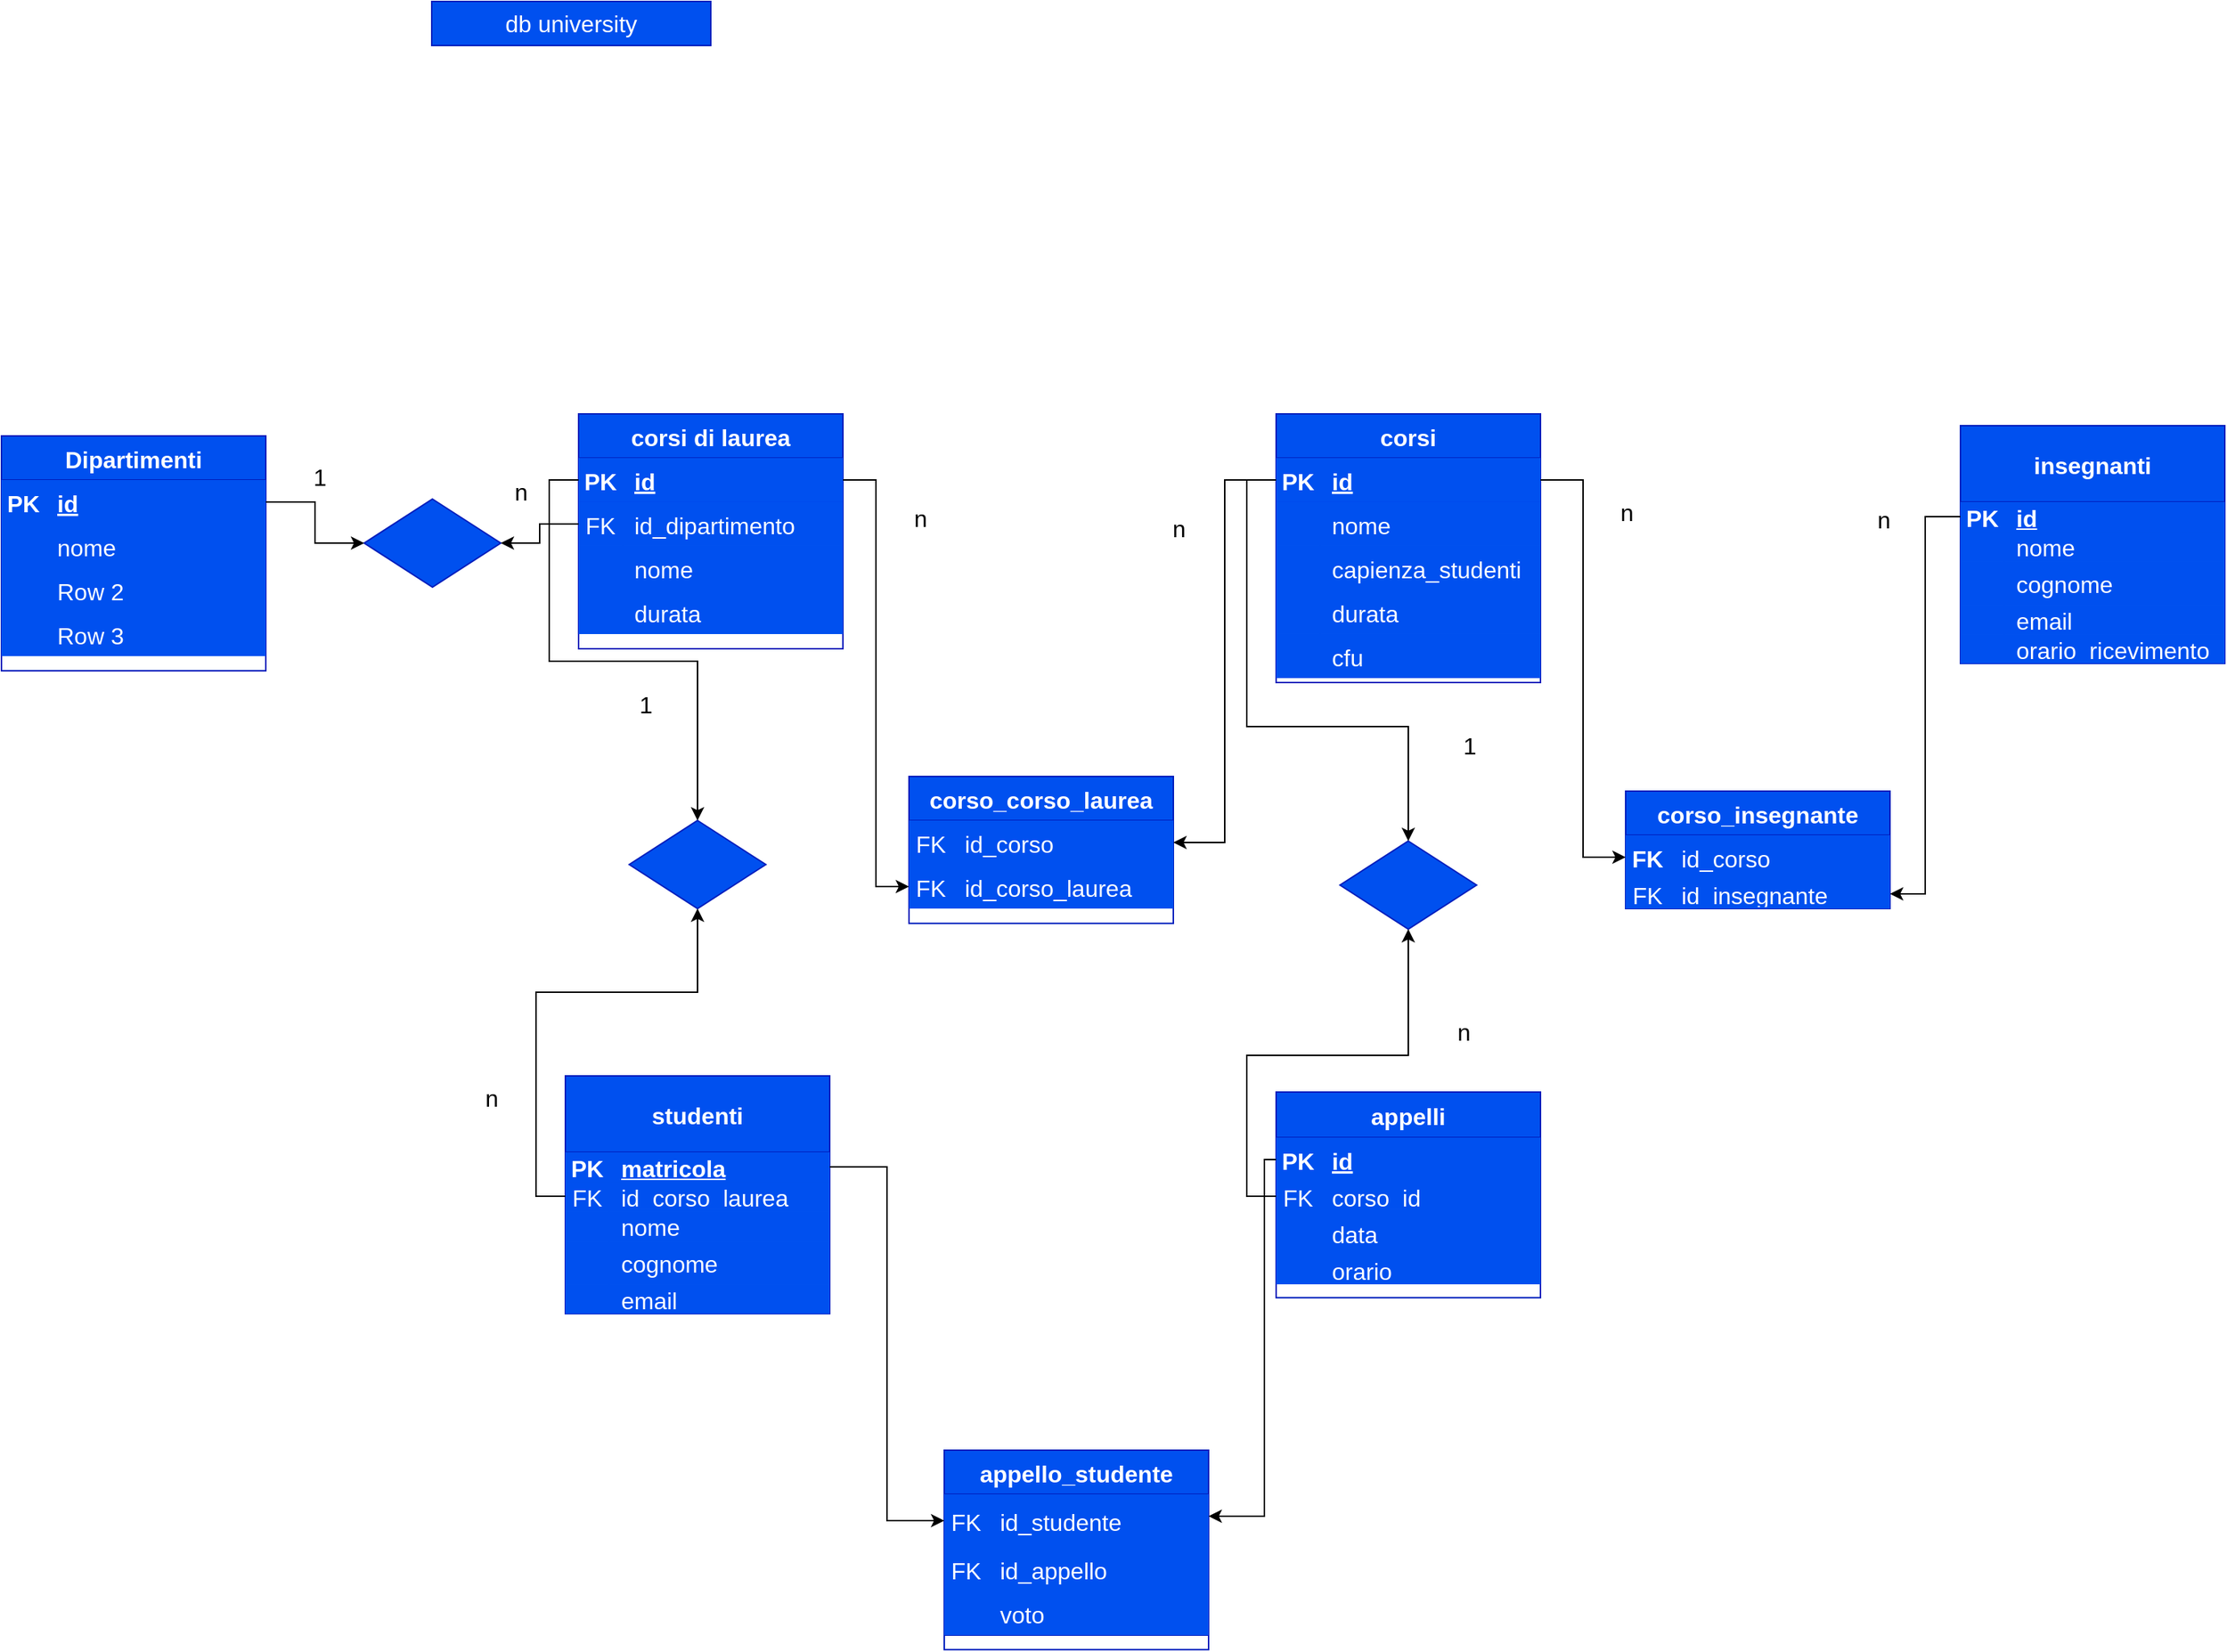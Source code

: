 <mxfile version="20.3.0" type="device"><diagram id="f5cRtmEBNnoNrUC1sE7R" name="Pagina-1"><mxGraphModel dx="2068" dy="2524" grid="0" gridSize="10" guides="1" tooltips="1" connect="1" arrows="1" fold="1" page="0" pageScale="1" pageWidth="827" pageHeight="1169" math="0" shadow="0"><root><mxCell id="0"/><mxCell id="1" parent="0"/><mxCell id="T3vifTstse3rutqIB1nv-1" value="Dipartimenti" style="shape=table;startSize=30;container=1;collapsible=1;childLayout=tableLayout;fixedRows=1;rowLines=0;fontStyle=1;align=center;resizeLast=1;fontSize=16;fillColor=#0050ef;fontColor=#ffffff;strokeColor=#001DBC;" vertex="1" parent="1"><mxGeometry x="130" y="194" width="180" height="160" as="geometry"/></mxCell><mxCell id="T3vifTstse3rutqIB1nv-2" value="" style="shape=tableRow;horizontal=0;startSize=0;swimlaneHead=0;swimlaneBody=0;collapsible=0;dropTarget=0;points=[[0,0.5],[1,0.5]];portConstraint=eastwest;top=0;left=0;right=0;bottom=1;fontSize=16;fillColor=#0050ef;fontColor=#ffffff;strokeColor=#001DBC;" vertex="1" parent="T3vifTstse3rutqIB1nv-1"><mxGeometry y="30" width="180" height="30" as="geometry"/></mxCell><mxCell id="T3vifTstse3rutqIB1nv-3" value="PK" style="shape=partialRectangle;connectable=0;top=0;left=0;bottom=0;right=0;fontStyle=1;overflow=hidden;fontSize=16;fillColor=#0050ef;fontColor=#ffffff;strokeColor=#001DBC;" vertex="1" parent="T3vifTstse3rutqIB1nv-2"><mxGeometry width="30" height="30" as="geometry"><mxRectangle width="30" height="30" as="alternateBounds"/></mxGeometry></mxCell><mxCell id="T3vifTstse3rutqIB1nv-4" value="id" style="shape=partialRectangle;connectable=0;top=0;left=0;bottom=0;right=0;align=left;spacingLeft=6;fontStyle=5;overflow=hidden;fontSize=16;fillColor=#0050ef;fontColor=#ffffff;strokeColor=#001DBC;" vertex="1" parent="T3vifTstse3rutqIB1nv-2"><mxGeometry x="30" width="150" height="30" as="geometry"><mxRectangle width="150" height="30" as="alternateBounds"/></mxGeometry></mxCell><mxCell id="T3vifTstse3rutqIB1nv-5" value="" style="shape=tableRow;horizontal=0;startSize=0;swimlaneHead=0;swimlaneBody=0;collapsible=0;dropTarget=0;points=[[0,0.5],[1,0.5]];portConstraint=eastwest;top=0;left=0;right=0;bottom=0;fontSize=16;fillColor=#0050ef;fontColor=#ffffff;strokeColor=#001DBC;" vertex="1" parent="T3vifTstse3rutqIB1nv-1"><mxGeometry y="60" width="180" height="30" as="geometry"/></mxCell><mxCell id="T3vifTstse3rutqIB1nv-6" value="" style="shape=partialRectangle;connectable=0;top=0;left=0;bottom=0;right=0;editable=1;overflow=hidden;fontSize=16;fillColor=#0050ef;fontColor=#ffffff;strokeColor=#001DBC;" vertex="1" parent="T3vifTstse3rutqIB1nv-5"><mxGeometry width="30" height="30" as="geometry"><mxRectangle width="30" height="30" as="alternateBounds"/></mxGeometry></mxCell><mxCell id="T3vifTstse3rutqIB1nv-7" value="nome" style="shape=partialRectangle;connectable=0;top=0;left=0;bottom=0;right=0;align=left;spacingLeft=6;overflow=hidden;fontSize=16;fillColor=#0050ef;fontColor=#ffffff;strokeColor=#001DBC;" vertex="1" parent="T3vifTstse3rutqIB1nv-5"><mxGeometry x="30" width="150" height="30" as="geometry"><mxRectangle width="150" height="30" as="alternateBounds"/></mxGeometry></mxCell><mxCell id="T3vifTstse3rutqIB1nv-8" value="" style="shape=tableRow;horizontal=0;startSize=0;swimlaneHead=0;swimlaneBody=0;collapsible=0;dropTarget=0;points=[[0,0.5],[1,0.5]];portConstraint=eastwest;top=0;left=0;right=0;bottom=0;fontSize=16;fillColor=#0050ef;fontColor=#ffffff;strokeColor=#001DBC;" vertex="1" parent="T3vifTstse3rutqIB1nv-1"><mxGeometry y="90" width="180" height="30" as="geometry"/></mxCell><mxCell id="T3vifTstse3rutqIB1nv-9" value="" style="shape=partialRectangle;connectable=0;top=0;left=0;bottom=0;right=0;editable=1;overflow=hidden;fontSize=16;fillColor=#0050ef;fontColor=#ffffff;strokeColor=#001DBC;" vertex="1" parent="T3vifTstse3rutqIB1nv-8"><mxGeometry width="30" height="30" as="geometry"><mxRectangle width="30" height="30" as="alternateBounds"/></mxGeometry></mxCell><mxCell id="T3vifTstse3rutqIB1nv-10" value="Row 2" style="shape=partialRectangle;connectable=0;top=0;left=0;bottom=0;right=0;align=left;spacingLeft=6;overflow=hidden;fontSize=16;fillColor=#0050ef;fontColor=#ffffff;strokeColor=#001DBC;" vertex="1" parent="T3vifTstse3rutqIB1nv-8"><mxGeometry x="30" width="150" height="30" as="geometry"><mxRectangle width="150" height="30" as="alternateBounds"/></mxGeometry></mxCell><mxCell id="T3vifTstse3rutqIB1nv-11" value="" style="shape=tableRow;horizontal=0;startSize=0;swimlaneHead=0;swimlaneBody=0;collapsible=0;dropTarget=0;points=[[0,0.5],[1,0.5]];portConstraint=eastwest;top=0;left=0;right=0;bottom=0;fontSize=16;fillColor=#0050ef;fontColor=#ffffff;strokeColor=#001DBC;" vertex="1" parent="T3vifTstse3rutqIB1nv-1"><mxGeometry y="120" width="180" height="30" as="geometry"/></mxCell><mxCell id="T3vifTstse3rutqIB1nv-12" value="" style="shape=partialRectangle;connectable=0;top=0;left=0;bottom=0;right=0;editable=1;overflow=hidden;fontSize=16;fillColor=#0050ef;fontColor=#ffffff;strokeColor=#001DBC;" vertex="1" parent="T3vifTstse3rutqIB1nv-11"><mxGeometry width="30" height="30" as="geometry"><mxRectangle width="30" height="30" as="alternateBounds"/></mxGeometry></mxCell><mxCell id="T3vifTstse3rutqIB1nv-13" value="Row 3" style="shape=partialRectangle;connectable=0;top=0;left=0;bottom=0;right=0;align=left;spacingLeft=6;overflow=hidden;fontSize=16;fillColor=#0050ef;fontColor=#ffffff;strokeColor=#001DBC;" vertex="1" parent="T3vifTstse3rutqIB1nv-11"><mxGeometry x="30" width="150" height="30" as="geometry"><mxRectangle width="150" height="30" as="alternateBounds"/></mxGeometry></mxCell><mxCell id="T3vifTstse3rutqIB1nv-14" value="" style="shape=rhombus;perimeter=rhombusPerimeter;whiteSpace=wrap;html=1;align=center;fillColor=#0050ef;fontColor=#ffffff;strokeColor=#001DBC;fontSize=16;" vertex="1" parent="1"><mxGeometry x="377" y="237" width="93" height="60" as="geometry"/></mxCell><mxCell id="T3vifTstse3rutqIB1nv-15" value="db university" style="text;html=1;strokeColor=#001DBC;fillColor=#0050ef;align=center;verticalAlign=middle;whiteSpace=wrap;rounded=0;fontColor=#ffffff;fontSize=16;" vertex="1" parent="1"><mxGeometry x="423" y="-102" width="190" height="30" as="geometry"/></mxCell><mxCell id="T3vifTstse3rutqIB1nv-17" value="corsi di laurea" style="shape=table;startSize=30;container=1;collapsible=1;childLayout=tableLayout;fixedRows=1;rowLines=0;fontStyle=1;align=center;resizeLast=1;fontSize=16;swimlaneFillColor=default;fillColor=#0050ef;fontColor=#ffffff;strokeColor=#001DBC;" vertex="1" parent="1"><mxGeometry x="523" y="178.96" width="180" height="160.083" as="geometry"/></mxCell><mxCell id="T3vifTstse3rutqIB1nv-18" value="" style="shape=tableRow;horizontal=0;startSize=0;swimlaneHead=0;swimlaneBody=0;collapsible=0;dropTarget=0;points=[[0,0.5],[1,0.5]];portConstraint=eastwest;top=0;left=0;right=0;bottom=1;fontSize=16;swimlaneFillColor=default;fillColor=#0050ef;fontColor=#ffffff;strokeColor=#001DBC;" vertex="1" parent="T3vifTstse3rutqIB1nv-17"><mxGeometry y="30" width="180" height="30" as="geometry"/></mxCell><mxCell id="T3vifTstse3rutqIB1nv-19" value="PK" style="shape=partialRectangle;connectable=0;top=0;left=0;bottom=0;right=0;fontStyle=1;overflow=hidden;fontSize=16;swimlaneFillColor=default;fillColor=#0050ef;fontColor=#ffffff;strokeColor=#001DBC;" vertex="1" parent="T3vifTstse3rutqIB1nv-18"><mxGeometry width="30" height="30" as="geometry"><mxRectangle width="30" height="30" as="alternateBounds"/></mxGeometry></mxCell><mxCell id="T3vifTstse3rutqIB1nv-20" value="id" style="shape=partialRectangle;connectable=0;top=0;left=0;bottom=0;right=0;align=left;spacingLeft=6;fontStyle=5;overflow=hidden;fontSize=16;swimlaneFillColor=default;fillColor=#0050ef;fontColor=#ffffff;strokeColor=#001DBC;" vertex="1" parent="T3vifTstse3rutqIB1nv-18"><mxGeometry x="30" width="150" height="30" as="geometry"><mxRectangle width="150" height="30" as="alternateBounds"/></mxGeometry></mxCell><mxCell id="T3vifTstse3rutqIB1nv-21" value="" style="shape=tableRow;horizontal=0;startSize=0;swimlaneHead=0;swimlaneBody=0;collapsible=0;dropTarget=0;points=[[0,0.5],[1,0.5]];portConstraint=eastwest;top=0;left=0;right=0;bottom=0;fontSize=16;swimlaneFillColor=default;fillColor=#0050ef;fontColor=#ffffff;strokeColor=#001DBC;" vertex="1" parent="T3vifTstse3rutqIB1nv-17"><mxGeometry y="60" width="180" height="30" as="geometry"/></mxCell><mxCell id="T3vifTstse3rutqIB1nv-22" value="FK" style="shape=partialRectangle;connectable=0;top=0;left=0;bottom=0;right=0;editable=1;overflow=hidden;fontSize=16;swimlaneFillColor=default;fillColor=#0050ef;fontColor=#ffffff;strokeColor=#001DBC;" vertex="1" parent="T3vifTstse3rutqIB1nv-21"><mxGeometry width="30" height="30" as="geometry"><mxRectangle width="30" height="30" as="alternateBounds"/></mxGeometry></mxCell><mxCell id="T3vifTstse3rutqIB1nv-23" value="id_dipartimento" style="shape=partialRectangle;connectable=0;top=0;left=0;bottom=0;right=0;align=left;spacingLeft=6;overflow=hidden;fontSize=16;swimlaneFillColor=default;fillColor=#0050ef;fontColor=#ffffff;strokeColor=#001DBC;" vertex="1" parent="T3vifTstse3rutqIB1nv-21"><mxGeometry x="30" width="150" height="30" as="geometry"><mxRectangle width="150" height="30" as="alternateBounds"/></mxGeometry></mxCell><mxCell id="T3vifTstse3rutqIB1nv-37" value="" style="shape=tableRow;horizontal=0;startSize=0;swimlaneHead=0;swimlaneBody=0;collapsible=0;dropTarget=0;points=[[0,0.5],[1,0.5]];portConstraint=eastwest;top=0;left=0;right=0;bottom=0;fontSize=16;swimlaneFillColor=default;fillColor=#0050ef;fontColor=#ffffff;strokeColor=#001DBC;" vertex="1" parent="T3vifTstse3rutqIB1nv-17"><mxGeometry y="90" width="180" height="30" as="geometry"/></mxCell><mxCell id="T3vifTstse3rutqIB1nv-38" value="" style="shape=partialRectangle;connectable=0;top=0;left=0;bottom=0;right=0;editable=1;overflow=hidden;fontSize=16;swimlaneFillColor=default;fillColor=#0050ef;fontColor=#ffffff;strokeColor=#001DBC;" vertex="1" parent="T3vifTstse3rutqIB1nv-37"><mxGeometry width="30" height="30" as="geometry"><mxRectangle width="30" height="30" as="alternateBounds"/></mxGeometry></mxCell><mxCell id="T3vifTstse3rutqIB1nv-39" value="nome" style="shape=partialRectangle;connectable=0;top=0;left=0;bottom=0;right=0;align=left;spacingLeft=6;overflow=hidden;fontSize=16;swimlaneFillColor=default;fillColor=#0050ef;fontColor=#ffffff;strokeColor=#001DBC;" vertex="1" parent="T3vifTstse3rutqIB1nv-37"><mxGeometry x="30" width="150" height="30" as="geometry"><mxRectangle width="150" height="30" as="alternateBounds"/></mxGeometry></mxCell><mxCell id="T3vifTstse3rutqIB1nv-27" value="" style="shape=tableRow;horizontal=0;startSize=0;swimlaneHead=0;swimlaneBody=0;collapsible=0;dropTarget=0;points=[[0,0.5],[1,0.5]];portConstraint=eastwest;top=0;left=0;right=0;bottom=0;fontSize=16;swimlaneFillColor=default;fillColor=#0050ef;fontColor=#ffffff;strokeColor=#001DBC;" vertex="1" parent="T3vifTstse3rutqIB1nv-17"><mxGeometry y="120" width="180" height="30" as="geometry"/></mxCell><mxCell id="T3vifTstse3rutqIB1nv-28" value="" style="shape=partialRectangle;connectable=0;top=0;left=0;bottom=0;right=0;editable=1;overflow=hidden;fontSize=16;swimlaneFillColor=default;fillColor=#0050ef;fontColor=#ffffff;strokeColor=#001DBC;" vertex="1" parent="T3vifTstse3rutqIB1nv-27"><mxGeometry width="30" height="30" as="geometry"><mxRectangle width="30" height="30" as="alternateBounds"/></mxGeometry></mxCell><mxCell id="T3vifTstse3rutqIB1nv-29" value="durata" style="shape=partialRectangle;connectable=0;top=0;left=0;bottom=0;right=0;align=left;spacingLeft=6;overflow=hidden;fontSize=16;swimlaneFillColor=default;fillColor=#0050ef;fontColor=#ffffff;strokeColor=#001DBC;" vertex="1" parent="T3vifTstse3rutqIB1nv-27"><mxGeometry x="30" width="150" height="30" as="geometry"><mxRectangle width="150" height="30" as="alternateBounds"/></mxGeometry></mxCell><mxCell id="T3vifTstse3rutqIB1nv-31" value="n" style="text;html=1;strokeColor=none;fillColor=none;align=center;verticalAlign=middle;whiteSpace=wrap;rounded=0;fontSize=16;" vertex="1" parent="1"><mxGeometry x="454" y="217" width="60" height="30" as="geometry"/></mxCell><mxCell id="T3vifTstse3rutqIB1nv-32" value="1" style="text;html=1;strokeColor=none;fillColor=none;align=center;verticalAlign=middle;whiteSpace=wrap;rounded=0;fontSize=16;" vertex="1" parent="1"><mxGeometry x="317" y="207" width="60" height="30" as="geometry"/></mxCell><mxCell id="T3vifTstse3rutqIB1nv-33" style="edgeStyle=orthogonalEdgeStyle;rounded=0;orthogonalLoop=1;jettySize=auto;html=1;exitX=1;exitY=0.5;exitDx=0;exitDy=0;entryX=0;entryY=0.5;entryDx=0;entryDy=0;fontSize=16;" edge="1" parent="1" source="T3vifTstse3rutqIB1nv-2" target="T3vifTstse3rutqIB1nv-14"><mxGeometry relative="1" as="geometry"/></mxCell><mxCell id="T3vifTstse3rutqIB1nv-40" style="edgeStyle=orthogonalEdgeStyle;rounded=0;orthogonalLoop=1;jettySize=auto;html=1;fontSize=16;entryX=1;entryY=0.5;entryDx=0;entryDy=0;" edge="1" parent="1" source="T3vifTstse3rutqIB1nv-21" target="T3vifTstse3rutqIB1nv-14"><mxGeometry relative="1" as="geometry"/></mxCell><mxCell id="T3vifTstse3rutqIB1nv-54" value="corsi" style="shape=table;startSize=30;container=1;collapsible=1;childLayout=tableLayout;fixedRows=1;rowLines=0;fontStyle=1;align=center;resizeLast=1;fontSize=16;swimlaneFillColor=default;fillColor=#0050ef;fontColor=#ffffff;strokeColor=#001DBC;" vertex="1" parent="1"><mxGeometry x="998" y="178.96" width="180" height="183.04" as="geometry"/></mxCell><mxCell id="T3vifTstse3rutqIB1nv-55" value="" style="shape=tableRow;horizontal=0;startSize=0;swimlaneHead=0;swimlaneBody=0;collapsible=0;dropTarget=0;points=[[0,0.5],[1,0.5]];portConstraint=eastwest;top=0;left=0;right=0;bottom=1;fontSize=16;swimlaneFillColor=default;fillColor=#0050ef;fontColor=#ffffff;strokeColor=#001DBC;" vertex="1" parent="T3vifTstse3rutqIB1nv-54"><mxGeometry y="30" width="180" height="30" as="geometry"/></mxCell><mxCell id="T3vifTstse3rutqIB1nv-56" value="PK" style="shape=partialRectangle;connectable=0;top=0;left=0;bottom=0;right=0;fontStyle=1;overflow=hidden;fontSize=16;swimlaneFillColor=default;fillColor=#0050ef;fontColor=#ffffff;strokeColor=#001DBC;" vertex="1" parent="T3vifTstse3rutqIB1nv-55"><mxGeometry width="30" height="30" as="geometry"><mxRectangle width="30" height="30" as="alternateBounds"/></mxGeometry></mxCell><mxCell id="T3vifTstse3rutqIB1nv-57" value="id" style="shape=partialRectangle;connectable=0;top=0;left=0;bottom=0;right=0;align=left;spacingLeft=6;fontStyle=5;overflow=hidden;fontSize=16;swimlaneFillColor=default;fillColor=#0050ef;fontColor=#ffffff;strokeColor=#001DBC;" vertex="1" parent="T3vifTstse3rutqIB1nv-55"><mxGeometry x="30" width="150" height="30" as="geometry"><mxRectangle width="150" height="30" as="alternateBounds"/></mxGeometry></mxCell><mxCell id="T3vifTstse3rutqIB1nv-61" value="" style="shape=tableRow;horizontal=0;startSize=0;swimlaneHead=0;swimlaneBody=0;collapsible=0;dropTarget=0;points=[[0,0.5],[1,0.5]];portConstraint=eastwest;top=0;left=0;right=0;bottom=0;fontSize=16;swimlaneFillColor=default;fillColor=#0050ef;fontColor=#ffffff;strokeColor=#001DBC;" vertex="1" parent="T3vifTstse3rutqIB1nv-54"><mxGeometry y="60" width="180" height="30" as="geometry"/></mxCell><mxCell id="T3vifTstse3rutqIB1nv-62" value="" style="shape=partialRectangle;connectable=0;top=0;left=0;bottom=0;right=0;editable=1;overflow=hidden;fontSize=16;swimlaneFillColor=default;fillColor=#0050ef;fontColor=#ffffff;strokeColor=#001DBC;" vertex="1" parent="T3vifTstse3rutqIB1nv-61"><mxGeometry width="30" height="30" as="geometry"><mxRectangle width="30" height="30" as="alternateBounds"/></mxGeometry></mxCell><mxCell id="T3vifTstse3rutqIB1nv-63" value="nome" style="shape=partialRectangle;connectable=0;top=0;left=0;bottom=0;right=0;align=left;spacingLeft=6;overflow=hidden;fontSize=16;swimlaneFillColor=default;fillColor=#0050ef;fontColor=#ffffff;strokeColor=#001DBC;" vertex="1" parent="T3vifTstse3rutqIB1nv-61"><mxGeometry x="30" width="150" height="30" as="geometry"><mxRectangle width="150" height="30" as="alternateBounds"/></mxGeometry></mxCell><mxCell id="T3vifTstse3rutqIB1nv-64" value="" style="shape=tableRow;horizontal=0;startSize=0;swimlaneHead=0;swimlaneBody=0;collapsible=0;dropTarget=0;points=[[0,0.5],[1,0.5]];portConstraint=eastwest;top=0;left=0;right=0;bottom=0;fontSize=16;swimlaneFillColor=default;fillColor=#0050ef;fontColor=#ffffff;strokeColor=#001DBC;" vertex="1" parent="T3vifTstse3rutqIB1nv-54"><mxGeometry y="90" width="180" height="30" as="geometry"/></mxCell><mxCell id="T3vifTstse3rutqIB1nv-65" value="" style="shape=partialRectangle;connectable=0;top=0;left=0;bottom=0;right=0;editable=1;overflow=hidden;fontSize=16;swimlaneFillColor=default;fillColor=#0050ef;fontColor=#ffffff;strokeColor=#001DBC;" vertex="1" parent="T3vifTstse3rutqIB1nv-64"><mxGeometry width="30" height="30" as="geometry"><mxRectangle width="30" height="30" as="alternateBounds"/></mxGeometry></mxCell><mxCell id="T3vifTstse3rutqIB1nv-66" value="capienza_studenti" style="shape=partialRectangle;connectable=0;top=0;left=0;bottom=0;right=0;align=left;spacingLeft=6;overflow=hidden;fontSize=16;swimlaneFillColor=default;fillColor=#0050ef;fontColor=#ffffff;strokeColor=#001DBC;" vertex="1" parent="T3vifTstse3rutqIB1nv-64"><mxGeometry x="30" width="150" height="30" as="geometry"><mxRectangle width="150" height="30" as="alternateBounds"/></mxGeometry></mxCell><mxCell id="T3vifTstse3rutqIB1nv-67" value="" style="shape=tableRow;horizontal=0;startSize=0;swimlaneHead=0;swimlaneBody=0;collapsible=0;dropTarget=0;points=[[0,0.5],[1,0.5]];portConstraint=eastwest;top=0;left=0;right=0;bottom=0;fontSize=16;swimlaneFillColor=default;fillColor=#0050ef;fontColor=#ffffff;strokeColor=#001DBC;" vertex="1" parent="T3vifTstse3rutqIB1nv-54"><mxGeometry y="120" width="180" height="30" as="geometry"/></mxCell><mxCell id="T3vifTstse3rutqIB1nv-68" value="" style="shape=partialRectangle;connectable=0;top=0;left=0;bottom=0;right=0;editable=1;overflow=hidden;fontSize=16;swimlaneFillColor=default;fillColor=#0050ef;fontColor=#ffffff;strokeColor=#001DBC;" vertex="1" parent="T3vifTstse3rutqIB1nv-67"><mxGeometry width="30" height="30" as="geometry"><mxRectangle width="30" height="30" as="alternateBounds"/></mxGeometry></mxCell><mxCell id="T3vifTstse3rutqIB1nv-69" value="durata" style="shape=partialRectangle;connectable=0;top=0;left=0;bottom=0;right=0;align=left;spacingLeft=6;overflow=hidden;fontSize=16;swimlaneFillColor=default;fillColor=#0050ef;fontColor=#ffffff;strokeColor=#001DBC;" vertex="1" parent="T3vifTstse3rutqIB1nv-67"><mxGeometry x="30" width="150" height="30" as="geometry"><mxRectangle width="150" height="30" as="alternateBounds"/></mxGeometry></mxCell><mxCell id="T3vifTstse3rutqIB1nv-148" value="" style="shape=tableRow;horizontal=0;startSize=0;swimlaneHead=0;swimlaneBody=0;collapsible=0;dropTarget=0;points=[[0,0.5],[1,0.5]];portConstraint=eastwest;top=0;left=0;right=0;bottom=0;fontSize=16;swimlaneFillColor=default;fillColor=#0050ef;fontColor=#ffffff;strokeColor=#001DBC;" vertex="1" parent="T3vifTstse3rutqIB1nv-54"><mxGeometry y="150" width="180" height="30" as="geometry"/></mxCell><mxCell id="T3vifTstse3rutqIB1nv-149" value="" style="shape=partialRectangle;connectable=0;top=0;left=0;bottom=0;right=0;editable=1;overflow=hidden;fontSize=16;swimlaneFillColor=default;fillColor=#0050ef;fontColor=#ffffff;strokeColor=#001DBC;" vertex="1" parent="T3vifTstse3rutqIB1nv-148"><mxGeometry width="30" height="30" as="geometry"><mxRectangle width="30" height="30" as="alternateBounds"/></mxGeometry></mxCell><mxCell id="T3vifTstse3rutqIB1nv-150" value="cfu" style="shape=partialRectangle;connectable=0;top=0;left=0;bottom=0;right=0;align=left;spacingLeft=6;overflow=hidden;fontSize=16;swimlaneFillColor=default;fillColor=#0050ef;fontColor=#ffffff;strokeColor=#001DBC;" vertex="1" parent="T3vifTstse3rutqIB1nv-148"><mxGeometry x="30" width="150" height="30" as="geometry"><mxRectangle width="150" height="30" as="alternateBounds"/></mxGeometry></mxCell><mxCell id="T3vifTstse3rutqIB1nv-71" value="n" style="text;html=1;strokeColor=none;fillColor=none;align=center;verticalAlign=middle;whiteSpace=wrap;rounded=0;fontSize=16;" vertex="1" parent="1"><mxGeometry x="902" y="242" width="60" height="30" as="geometry"/></mxCell><mxCell id="T3vifTstse3rutqIB1nv-72" value="n" style="text;html=1;strokeColor=none;fillColor=none;align=center;verticalAlign=middle;whiteSpace=wrap;rounded=0;fontSize=16;" vertex="1" parent="1"><mxGeometry x="726" y="235" width="60" height="30" as="geometry"/></mxCell><mxCell id="T3vifTstse3rutqIB1nv-75" value="corso_corso_laurea" style="shape=table;startSize=30;container=1;collapsible=1;childLayout=tableLayout;fixedRows=1;rowLines=0;fontStyle=1;align=center;resizeLast=1;fontSize=16;swimlaneFillColor=default;fillColor=#0050ef;fontColor=#ffffff;strokeColor=#001DBC;" vertex="1" parent="1"><mxGeometry x="748" y="426" width="180" height="100.083" as="geometry"/></mxCell><mxCell id="T3vifTstse3rutqIB1nv-76" value="" style="shape=tableRow;horizontal=0;startSize=0;swimlaneHead=0;swimlaneBody=0;collapsible=0;dropTarget=0;points=[[0,0.5],[1,0.5]];portConstraint=eastwest;top=0;left=0;right=0;bottom=1;fontSize=16;swimlaneFillColor=default;fillColor=#0050ef;fontColor=#ffffff;strokeColor=#001DBC;" vertex="1" parent="T3vifTstse3rutqIB1nv-75"><mxGeometry y="30" width="180" height="30" as="geometry"/></mxCell><mxCell id="T3vifTstse3rutqIB1nv-77" value="FK" style="shape=partialRectangle;connectable=0;top=0;left=0;bottom=0;right=0;fontStyle=0;overflow=hidden;fontSize=16;swimlaneFillColor=default;fillColor=#0050ef;fontColor=#ffffff;strokeColor=#001DBC;" vertex="1" parent="T3vifTstse3rutqIB1nv-76"><mxGeometry width="30" height="30" as="geometry"><mxRectangle width="30" height="30" as="alternateBounds"/></mxGeometry></mxCell><mxCell id="T3vifTstse3rutqIB1nv-78" value="id_corso" style="shape=partialRectangle;connectable=0;top=0;left=0;bottom=0;right=0;align=left;spacingLeft=6;fontStyle=0;overflow=hidden;fontSize=16;swimlaneFillColor=default;fillColor=#0050ef;fontColor=#ffffff;strokeColor=#001DBC;" vertex="1" parent="T3vifTstse3rutqIB1nv-76"><mxGeometry x="30" width="150" height="30" as="geometry"><mxRectangle width="150" height="30" as="alternateBounds"/></mxGeometry></mxCell><mxCell id="T3vifTstse3rutqIB1nv-79" value="" style="shape=tableRow;horizontal=0;startSize=0;swimlaneHead=0;swimlaneBody=0;collapsible=0;dropTarget=0;points=[[0,0.5],[1,0.5]];portConstraint=eastwest;top=0;left=0;right=0;bottom=0;fontSize=16;swimlaneFillColor=default;fillColor=#0050ef;fontColor=#ffffff;strokeColor=#001DBC;" vertex="1" parent="T3vifTstse3rutqIB1nv-75"><mxGeometry y="60" width="180" height="30" as="geometry"/></mxCell><mxCell id="T3vifTstse3rutqIB1nv-80" value="FK" style="shape=partialRectangle;connectable=0;top=0;left=0;bottom=0;right=0;editable=1;overflow=hidden;fontSize=16;swimlaneFillColor=default;fillColor=#0050ef;fontColor=#ffffff;strokeColor=#001DBC;" vertex="1" parent="T3vifTstse3rutqIB1nv-79"><mxGeometry width="30" height="30" as="geometry"><mxRectangle width="30" height="30" as="alternateBounds"/></mxGeometry></mxCell><mxCell id="T3vifTstse3rutqIB1nv-81" value="id_corso_laurea" style="shape=partialRectangle;connectable=0;top=0;left=0;bottom=0;right=0;align=left;spacingLeft=6;overflow=hidden;fontSize=16;swimlaneFillColor=default;fillColor=#0050ef;fontColor=#ffffff;strokeColor=#001DBC;" vertex="1" parent="T3vifTstse3rutqIB1nv-79"><mxGeometry x="30" width="150" height="30" as="geometry"><mxRectangle width="150" height="30" as="alternateBounds"/></mxGeometry></mxCell><mxCell id="T3vifTstse3rutqIB1nv-92" style="edgeStyle=orthogonalEdgeStyle;rounded=0;orthogonalLoop=1;jettySize=auto;html=1;exitX=1;exitY=0.5;exitDx=0;exitDy=0;fontSize=16;" edge="1" parent="1" source="T3vifTstse3rutqIB1nv-18" target="T3vifTstse3rutqIB1nv-79"><mxGeometry relative="1" as="geometry"/></mxCell><mxCell id="T3vifTstse3rutqIB1nv-93" style="edgeStyle=orthogonalEdgeStyle;rounded=0;orthogonalLoop=1;jettySize=auto;html=1;exitX=0;exitY=0.5;exitDx=0;exitDy=0;entryX=1;entryY=0.5;entryDx=0;entryDy=0;fontSize=16;" edge="1" parent="1" source="T3vifTstse3rutqIB1nv-55" target="T3vifTstse3rutqIB1nv-76"><mxGeometry relative="1" as="geometry"/></mxCell><mxCell id="T3vifTstse3rutqIB1nv-95" value="insegnanti" style="shape=table;startSize=52;container=1;collapsible=1;childLayout=tableLayout;fixedRows=1;rowLines=0;fontStyle=1;align=center;resizeLast=1;fontSize=16;swimlaneFillColor=default;fillColor=#0050ef;fontColor=#ffffff;strokeColor=#001DBC;" vertex="1" parent="1"><mxGeometry x="1464" y="187.04" width="180" height="162" as="geometry"/></mxCell><mxCell id="T3vifTstse3rutqIB1nv-96" value="" style="shape=tableRow;horizontal=0;startSize=0;swimlaneHead=0;swimlaneBody=0;collapsible=0;dropTarget=0;points=[[0,0.5],[1,0.5]];portConstraint=eastwest;top=0;left=0;right=0;bottom=1;fontSize=16;swimlaneFillColor=default;fillColor=#0050ef;fontColor=#ffffff;strokeColor=#001DBC;" vertex="1" parent="T3vifTstse3rutqIB1nv-95"><mxGeometry y="52" width="180" height="20" as="geometry"/></mxCell><mxCell id="T3vifTstse3rutqIB1nv-97" value="PK" style="shape=partialRectangle;connectable=0;top=0;left=0;bottom=0;right=0;fontStyle=1;overflow=hidden;fontSize=16;swimlaneFillColor=default;fillColor=#0050ef;fontColor=#ffffff;strokeColor=#001DBC;" vertex="1" parent="T3vifTstse3rutqIB1nv-96"><mxGeometry width="30" height="20" as="geometry"><mxRectangle width="30" height="20" as="alternateBounds"/></mxGeometry></mxCell><mxCell id="T3vifTstse3rutqIB1nv-98" value="id" style="shape=partialRectangle;connectable=0;top=0;left=0;bottom=0;right=0;align=left;spacingLeft=6;fontStyle=5;overflow=hidden;fontSize=16;swimlaneFillColor=default;fillColor=#0050ef;fontColor=#ffffff;strokeColor=#001DBC;" vertex="1" parent="T3vifTstse3rutqIB1nv-96"><mxGeometry x="30" width="150" height="20" as="geometry"><mxRectangle width="150" height="20" as="alternateBounds"/></mxGeometry></mxCell><mxCell id="T3vifTstse3rutqIB1nv-99" value="" style="shape=tableRow;horizontal=0;startSize=0;swimlaneHead=0;swimlaneBody=0;collapsible=0;dropTarget=0;points=[[0,0.5],[1,0.5]];portConstraint=eastwest;top=0;left=0;right=0;bottom=0;fontSize=16;swimlaneFillColor=default;fillColor=#0050ef;fontColor=#ffffff;strokeColor=#001DBC;" vertex="1" parent="T3vifTstse3rutqIB1nv-95"><mxGeometry y="72" width="180" height="20" as="geometry"/></mxCell><mxCell id="T3vifTstse3rutqIB1nv-100" value="" style="shape=partialRectangle;connectable=0;top=0;left=0;bottom=0;right=0;editable=1;overflow=hidden;fontSize=16;swimlaneFillColor=default;fillColor=#0050ef;fontColor=#ffffff;strokeColor=#001DBC;" vertex="1" parent="T3vifTstse3rutqIB1nv-99"><mxGeometry width="30" height="20" as="geometry"><mxRectangle width="30" height="20" as="alternateBounds"/></mxGeometry></mxCell><mxCell id="T3vifTstse3rutqIB1nv-101" value="nome" style="shape=partialRectangle;connectable=0;top=0;left=0;bottom=0;right=0;align=left;spacingLeft=6;overflow=hidden;fontSize=16;swimlaneFillColor=default;fillColor=#0050ef;fontColor=#ffffff;strokeColor=#001DBC;" vertex="1" parent="T3vifTstse3rutqIB1nv-99"><mxGeometry x="30" width="150" height="20" as="geometry"><mxRectangle width="150" height="20" as="alternateBounds"/></mxGeometry></mxCell><mxCell id="T3vifTstse3rutqIB1nv-102" value="" style="shape=tableRow;horizontal=0;startSize=0;swimlaneHead=0;swimlaneBody=0;collapsible=0;dropTarget=0;points=[[0,0.5],[1,0.5]];portConstraint=eastwest;top=0;left=0;right=0;bottom=0;fontSize=16;swimlaneFillColor=default;fillColor=#0050ef;fontColor=#ffffff;strokeColor=#001DBC;" vertex="1" parent="T3vifTstse3rutqIB1nv-95"><mxGeometry y="92" width="180" height="30" as="geometry"/></mxCell><mxCell id="T3vifTstse3rutqIB1nv-103" value="" style="shape=partialRectangle;connectable=0;top=0;left=0;bottom=0;right=0;editable=1;overflow=hidden;fontSize=16;swimlaneFillColor=default;fillColor=#0050ef;fontColor=#ffffff;strokeColor=#001DBC;" vertex="1" parent="T3vifTstse3rutqIB1nv-102"><mxGeometry width="30" height="30" as="geometry"><mxRectangle width="30" height="30" as="alternateBounds"/></mxGeometry></mxCell><mxCell id="T3vifTstse3rutqIB1nv-104" value="cognome" style="shape=partialRectangle;connectable=0;top=0;left=0;bottom=0;right=0;align=left;spacingLeft=6;overflow=hidden;fontSize=16;swimlaneFillColor=default;fillColor=#0050ef;fontColor=#ffffff;strokeColor=#001DBC;" vertex="1" parent="T3vifTstse3rutqIB1nv-102"><mxGeometry x="30" width="150" height="30" as="geometry"><mxRectangle width="150" height="30" as="alternateBounds"/></mxGeometry></mxCell><mxCell id="T3vifTstse3rutqIB1nv-105" value="" style="shape=tableRow;horizontal=0;startSize=0;swimlaneHead=0;swimlaneBody=0;collapsible=0;dropTarget=0;points=[[0,0.5],[1,0.5]];portConstraint=eastwest;top=0;left=0;right=0;bottom=0;fontSize=16;swimlaneFillColor=default;fillColor=#0050ef;fontColor=#ffffff;strokeColor=#001DBC;" vertex="1" parent="T3vifTstse3rutqIB1nv-95"><mxGeometry y="122" width="180" height="20" as="geometry"/></mxCell><mxCell id="T3vifTstse3rutqIB1nv-106" value="" style="shape=partialRectangle;connectable=0;top=0;left=0;bottom=0;right=0;editable=1;overflow=hidden;fontSize=16;swimlaneFillColor=default;fillColor=#0050ef;fontColor=#ffffff;strokeColor=#001DBC;" vertex="1" parent="T3vifTstse3rutqIB1nv-105"><mxGeometry width="30" height="20" as="geometry"><mxRectangle width="30" height="20" as="alternateBounds"/></mxGeometry></mxCell><mxCell id="T3vifTstse3rutqIB1nv-107" value="email" style="shape=partialRectangle;connectable=0;top=0;left=0;bottom=0;right=0;align=left;spacingLeft=6;overflow=hidden;fontSize=16;swimlaneFillColor=default;fillColor=#0050ef;fontColor=#ffffff;strokeColor=#001DBC;" vertex="1" parent="T3vifTstse3rutqIB1nv-105"><mxGeometry x="30" width="150" height="20" as="geometry"><mxRectangle width="150" height="20" as="alternateBounds"/></mxGeometry></mxCell><mxCell id="T3vifTstse3rutqIB1nv-121" value="" style="shape=tableRow;horizontal=0;startSize=0;swimlaneHead=0;swimlaneBody=0;collapsible=0;dropTarget=0;points=[[0,0.5],[1,0.5]];portConstraint=eastwest;top=0;left=0;right=0;bottom=0;fontSize=16;swimlaneFillColor=default;fillColor=#0050ef;fontColor=#ffffff;strokeColor=#001DBC;" vertex="1" parent="T3vifTstse3rutqIB1nv-95"><mxGeometry y="142" width="180" height="20" as="geometry"/></mxCell><mxCell id="T3vifTstse3rutqIB1nv-122" value="" style="shape=partialRectangle;connectable=0;top=0;left=0;bottom=0;right=0;editable=1;overflow=hidden;fontSize=16;swimlaneFillColor=default;fillColor=#0050ef;fontColor=#ffffff;strokeColor=#001DBC;" vertex="1" parent="T3vifTstse3rutqIB1nv-121"><mxGeometry width="30" height="20" as="geometry"><mxRectangle width="30" height="20" as="alternateBounds"/></mxGeometry></mxCell><mxCell id="T3vifTstse3rutqIB1nv-123" value="orario_ricevimento" style="shape=partialRectangle;connectable=0;top=0;left=0;bottom=0;right=0;align=left;spacingLeft=6;overflow=hidden;fontSize=16;swimlaneFillColor=default;fillColor=#0050ef;fontColor=#ffffff;strokeColor=#001DBC;" vertex="1" parent="T3vifTstse3rutqIB1nv-121"><mxGeometry x="30" width="150" height="20" as="geometry"><mxRectangle width="150" height="20" as="alternateBounds"/></mxGeometry></mxCell><mxCell id="T3vifTstse3rutqIB1nv-108" value="appelli" style="shape=table;startSize=31;container=1;collapsible=1;childLayout=tableLayout;fixedRows=1;rowLines=0;fontStyle=1;align=center;resizeLast=1;fontSize=16;swimlaneFillColor=default;fillColor=#0050ef;fontColor=#ffffff;strokeColor=#001DBC;" vertex="1" parent="1"><mxGeometry x="998" y="641" width="180" height="140.083" as="geometry"/></mxCell><mxCell id="T3vifTstse3rutqIB1nv-109" value="" style="shape=tableRow;horizontal=0;startSize=0;swimlaneHead=0;swimlaneBody=0;collapsible=0;dropTarget=0;points=[[0,0.5],[1,0.5]];portConstraint=eastwest;top=0;left=0;right=0;bottom=1;fontSize=16;swimlaneFillColor=default;fillColor=#0050ef;fontColor=#ffffff;strokeColor=#001DBC;" vertex="1" parent="T3vifTstse3rutqIB1nv-108"><mxGeometry y="31" width="180" height="30" as="geometry"/></mxCell><mxCell id="T3vifTstse3rutqIB1nv-110" value="PK" style="shape=partialRectangle;connectable=0;top=0;left=0;bottom=0;right=0;fontStyle=1;overflow=hidden;fontSize=16;swimlaneFillColor=default;fillColor=#0050ef;fontColor=#ffffff;strokeColor=#001DBC;" vertex="1" parent="T3vifTstse3rutqIB1nv-109"><mxGeometry width="30" height="30" as="geometry"><mxRectangle width="30" height="30" as="alternateBounds"/></mxGeometry></mxCell><mxCell id="T3vifTstse3rutqIB1nv-111" value="id" style="shape=partialRectangle;connectable=0;top=0;left=0;bottom=0;right=0;align=left;spacingLeft=6;fontStyle=5;overflow=hidden;fontSize=16;swimlaneFillColor=default;fillColor=#0050ef;fontColor=#ffffff;strokeColor=#001DBC;" vertex="1" parent="T3vifTstse3rutqIB1nv-109"><mxGeometry x="30" width="150" height="30" as="geometry"><mxRectangle width="150" height="30" as="alternateBounds"/></mxGeometry></mxCell><mxCell id="T3vifTstse3rutqIB1nv-112" value="" style="shape=tableRow;horizontal=0;startSize=0;swimlaneHead=0;swimlaneBody=0;collapsible=0;dropTarget=0;points=[[0,0.5],[1,0.5]];portConstraint=eastwest;top=0;left=0;right=0;bottom=0;fontSize=16;swimlaneFillColor=default;fillColor=#0050ef;fontColor=#ffffff;strokeColor=#001DBC;" vertex="1" parent="T3vifTstse3rutqIB1nv-108"><mxGeometry y="61" width="180" height="20" as="geometry"/></mxCell><mxCell id="T3vifTstse3rutqIB1nv-113" value="FK" style="shape=partialRectangle;connectable=0;top=0;left=0;bottom=0;right=0;editable=1;overflow=hidden;fontSize=16;swimlaneFillColor=default;fillColor=#0050ef;fontColor=#ffffff;strokeColor=#001DBC;" vertex="1" parent="T3vifTstse3rutqIB1nv-112"><mxGeometry width="30" height="20" as="geometry"><mxRectangle width="30" height="20" as="alternateBounds"/></mxGeometry></mxCell><mxCell id="T3vifTstse3rutqIB1nv-114" value="corso_id" style="shape=partialRectangle;connectable=0;top=0;left=0;bottom=0;right=0;align=left;spacingLeft=6;overflow=hidden;fontSize=16;swimlaneFillColor=default;fillColor=#0050ef;fontColor=#ffffff;strokeColor=#001DBC;" vertex="1" parent="T3vifTstse3rutqIB1nv-112"><mxGeometry x="30" width="150" height="20" as="geometry"><mxRectangle width="150" height="20" as="alternateBounds"/></mxGeometry></mxCell><mxCell id="T3vifTstse3rutqIB1nv-115" value="" style="shape=tableRow;horizontal=0;startSize=0;swimlaneHead=0;swimlaneBody=0;collapsible=0;dropTarget=0;points=[[0,0.5],[1,0.5]];portConstraint=eastwest;top=0;left=0;right=0;bottom=0;fontSize=16;swimlaneFillColor=default;fillColor=#0050ef;fontColor=#ffffff;strokeColor=#001DBC;" vertex="1" parent="T3vifTstse3rutqIB1nv-108"><mxGeometry y="81" width="180" height="30" as="geometry"/></mxCell><mxCell id="T3vifTstse3rutqIB1nv-116" value="" style="shape=partialRectangle;connectable=0;top=0;left=0;bottom=0;right=0;editable=1;overflow=hidden;fontSize=16;swimlaneFillColor=default;fillColor=#0050ef;fontColor=#ffffff;strokeColor=#001DBC;" vertex="1" parent="T3vifTstse3rutqIB1nv-115"><mxGeometry width="30" height="30" as="geometry"><mxRectangle width="30" height="30" as="alternateBounds"/></mxGeometry></mxCell><mxCell id="T3vifTstse3rutqIB1nv-117" value="data" style="shape=partialRectangle;connectable=0;top=0;left=0;bottom=0;right=0;align=left;spacingLeft=6;overflow=hidden;fontSize=16;swimlaneFillColor=default;fillColor=#0050ef;fontColor=#ffffff;strokeColor=#001DBC;" vertex="1" parent="T3vifTstse3rutqIB1nv-115"><mxGeometry x="30" width="150" height="30" as="geometry"><mxRectangle width="150" height="30" as="alternateBounds"/></mxGeometry></mxCell><mxCell id="T3vifTstse3rutqIB1nv-118" value="" style="shape=tableRow;horizontal=0;startSize=0;swimlaneHead=0;swimlaneBody=0;collapsible=0;dropTarget=0;points=[[0,0.5],[1,0.5]];portConstraint=eastwest;top=0;left=0;right=0;bottom=0;fontSize=16;swimlaneFillColor=default;fillColor=#0050ef;fontColor=#ffffff;strokeColor=#001DBC;" vertex="1" parent="T3vifTstse3rutqIB1nv-108"><mxGeometry y="111" width="180" height="20" as="geometry"/></mxCell><mxCell id="T3vifTstse3rutqIB1nv-119" value="" style="shape=partialRectangle;connectable=0;top=0;left=0;bottom=0;right=0;editable=1;overflow=hidden;fontSize=16;swimlaneFillColor=default;fillColor=#0050ef;fontColor=#ffffff;strokeColor=#001DBC;" vertex="1" parent="T3vifTstse3rutqIB1nv-118"><mxGeometry width="30" height="20" as="geometry"><mxRectangle width="30" height="20" as="alternateBounds"/></mxGeometry></mxCell><mxCell id="T3vifTstse3rutqIB1nv-120" value="orario" style="shape=partialRectangle;connectable=0;top=0;left=0;bottom=0;right=0;align=left;spacingLeft=6;overflow=hidden;fontSize=16;swimlaneFillColor=default;fillColor=#0050ef;fontColor=#ffffff;strokeColor=#001DBC;" vertex="1" parent="T3vifTstse3rutqIB1nv-118"><mxGeometry x="30" width="150" height="20" as="geometry"><mxRectangle width="150" height="20" as="alternateBounds"/></mxGeometry></mxCell><mxCell id="T3vifTstse3rutqIB1nv-137" value="corso_insegnante" style="shape=table;startSize=30;container=1;collapsible=1;childLayout=tableLayout;fixedRows=1;rowLines=0;fontStyle=1;align=center;resizeLast=1;fontSize=16;swimlaneFillColor=default;fillColor=#0050ef;fontColor=#ffffff;strokeColor=#001DBC;" vertex="1" parent="1"><mxGeometry x="1236" y="436" width="180" height="80" as="geometry"/></mxCell><mxCell id="T3vifTstse3rutqIB1nv-138" value="" style="shape=tableRow;horizontal=0;startSize=0;swimlaneHead=0;swimlaneBody=0;collapsible=0;dropTarget=0;points=[[0,0.5],[1,0.5]];portConstraint=eastwest;top=0;left=0;right=0;bottom=1;fontSize=16;swimlaneFillColor=default;fillColor=#0050ef;fontColor=#ffffff;strokeColor=#001DBC;" vertex="1" parent="T3vifTstse3rutqIB1nv-137"><mxGeometry y="30" width="180" height="30" as="geometry"/></mxCell><mxCell id="T3vifTstse3rutqIB1nv-139" value="FK" style="shape=partialRectangle;connectable=0;top=0;left=0;bottom=0;right=0;fontStyle=1;overflow=hidden;fontSize=16;swimlaneFillColor=default;fillColor=#0050ef;fontColor=#ffffff;strokeColor=#001DBC;" vertex="1" parent="T3vifTstse3rutqIB1nv-138"><mxGeometry width="30" height="30" as="geometry"><mxRectangle width="30" height="30" as="alternateBounds"/></mxGeometry></mxCell><mxCell id="T3vifTstse3rutqIB1nv-140" value="id_corso" style="shape=partialRectangle;connectable=0;top=0;left=0;bottom=0;right=0;align=left;spacingLeft=6;fontStyle=0;overflow=hidden;fontSize=16;swimlaneFillColor=default;fillColor=#0050ef;fontColor=#ffffff;strokeColor=#001DBC;" vertex="1" parent="T3vifTstse3rutqIB1nv-138"><mxGeometry x="30" width="150" height="30" as="geometry"><mxRectangle width="150" height="30" as="alternateBounds"/></mxGeometry></mxCell><mxCell id="T3vifTstse3rutqIB1nv-141" value="" style="shape=tableRow;horizontal=0;startSize=0;swimlaneHead=0;swimlaneBody=0;collapsible=0;dropTarget=0;points=[[0,0.5],[1,0.5]];portConstraint=eastwest;top=0;left=0;right=0;bottom=0;fontSize=16;swimlaneFillColor=default;fillColor=#0050ef;fontColor=#ffffff;strokeColor=#001DBC;" vertex="1" parent="T3vifTstse3rutqIB1nv-137"><mxGeometry y="60" width="180" height="20" as="geometry"/></mxCell><mxCell id="T3vifTstse3rutqIB1nv-142" value="FK" style="shape=partialRectangle;connectable=0;top=0;left=0;bottom=0;right=0;editable=1;overflow=hidden;fontSize=16;swimlaneFillColor=default;fillColor=#0050ef;fontColor=#ffffff;strokeColor=#001DBC;" vertex="1" parent="T3vifTstse3rutqIB1nv-141"><mxGeometry width="30" height="20" as="geometry"><mxRectangle width="30" height="20" as="alternateBounds"/></mxGeometry></mxCell><mxCell id="T3vifTstse3rutqIB1nv-143" value="id_insegnante" style="shape=partialRectangle;connectable=0;top=0;left=0;bottom=0;right=0;align=left;spacingLeft=6;overflow=hidden;fontSize=16;swimlaneFillColor=default;fillColor=#0050ef;fontColor=#ffffff;strokeColor=#001DBC;" vertex="1" parent="T3vifTstse3rutqIB1nv-141"><mxGeometry x="30" width="150" height="20" as="geometry"><mxRectangle width="150" height="20" as="alternateBounds"/></mxGeometry></mxCell><mxCell id="T3vifTstse3rutqIB1nv-144" value="n" style="text;strokeColor=none;fillColor=none;spacingLeft=4;spacingRight=4;overflow=hidden;rotatable=0;points=[[0,0.5],[1,0.5]];portConstraint=eastwest;fontSize=16;align=center;" vertex="1" parent="1"><mxGeometry x="1217" y="230" width="40" height="30" as="geometry"/></mxCell><mxCell id="T3vifTstse3rutqIB1nv-145" value="n" style="text;strokeColor=none;fillColor=none;spacingLeft=4;spacingRight=4;overflow=hidden;rotatable=0;points=[[0,0.5],[1,0.5]];portConstraint=eastwest;fontSize=16;align=center;" vertex="1" parent="1"><mxGeometry x="1394" y="235" width="36" height="30" as="geometry"/></mxCell><mxCell id="T3vifTstse3rutqIB1nv-146" style="edgeStyle=orthogonalEdgeStyle;rounded=0;orthogonalLoop=1;jettySize=auto;html=1;exitX=0;exitY=0.5;exitDx=0;exitDy=0;fontSize=16;entryX=1;entryY=0.5;entryDx=0;entryDy=0;" edge="1" parent="1" source="T3vifTstse3rutqIB1nv-96" target="T3vifTstse3rutqIB1nv-141"><mxGeometry relative="1" as="geometry"><mxPoint x="1394.635" y="363.032" as="targetPoint"/></mxGeometry></mxCell><mxCell id="T3vifTstse3rutqIB1nv-147" style="edgeStyle=orthogonalEdgeStyle;rounded=0;orthogonalLoop=1;jettySize=auto;html=1;exitX=1;exitY=0.5;exitDx=0;exitDy=0;entryX=0;entryY=0.5;entryDx=0;entryDy=0;fontSize=16;" edge="1" parent="1" source="T3vifTstse3rutqIB1nv-55" target="T3vifTstse3rutqIB1nv-138"><mxGeometry relative="1" as="geometry"/></mxCell><mxCell id="T3vifTstse3rutqIB1nv-151" value="" style="shape=rhombus;perimeter=rhombusPerimeter;whiteSpace=wrap;html=1;align=center;fillColor=#0050ef;fontColor=#ffffff;strokeColor=#001DBC;fontSize=16;" vertex="1" parent="1"><mxGeometry x="1041.5" y="470" width="93" height="60" as="geometry"/></mxCell><mxCell id="T3vifTstse3rutqIB1nv-152" style="edgeStyle=orthogonalEdgeStyle;rounded=0;orthogonalLoop=1;jettySize=auto;html=1;exitX=0;exitY=0.5;exitDx=0;exitDy=0;fontSize=16;" edge="1" parent="1" source="T3vifTstse3rutqIB1nv-55" target="T3vifTstse3rutqIB1nv-151"><mxGeometry relative="1" as="geometry"><Array as="points"><mxPoint x="978" y="224"/><mxPoint x="978" y="392"/><mxPoint x="1088" y="392"/></Array></mxGeometry></mxCell><mxCell id="T3vifTstse3rutqIB1nv-153" style="edgeStyle=orthogonalEdgeStyle;rounded=0;orthogonalLoop=1;jettySize=auto;html=1;exitX=0;exitY=0.5;exitDx=0;exitDy=0;entryX=0.5;entryY=1;entryDx=0;entryDy=0;fontSize=16;" edge="1" parent="1" source="T3vifTstse3rutqIB1nv-112" target="T3vifTstse3rutqIB1nv-151"><mxGeometry relative="1" as="geometry"/></mxCell><mxCell id="T3vifTstse3rutqIB1nv-154" value="n" style="text;html=1;strokeColor=none;fillColor=none;align=center;verticalAlign=middle;whiteSpace=wrap;rounded=0;fontSize=16;" vertex="1" parent="1"><mxGeometry x="1096" y="585" width="60" height="30" as="geometry"/></mxCell><mxCell id="T3vifTstse3rutqIB1nv-155" value="1" style="text;html=1;strokeColor=none;fillColor=none;align=center;verticalAlign=middle;whiteSpace=wrap;rounded=0;fontSize=16;" vertex="1" parent="1"><mxGeometry x="1100" y="390" width="60" height="30" as="geometry"/></mxCell><mxCell id="T3vifTstse3rutqIB1nv-157" value="studenti" style="shape=table;startSize=52;container=1;collapsible=1;childLayout=tableLayout;fixedRows=1;rowLines=0;fontStyle=1;align=center;resizeLast=1;fontSize=16;swimlaneFillColor=default;fillColor=#0050ef;fontColor=#ffffff;strokeColor=#001DBC;" vertex="1" parent="1"><mxGeometry x="514" y="630.04" width="180" height="162" as="geometry"/></mxCell><mxCell id="T3vifTstse3rutqIB1nv-158" value="" style="shape=tableRow;horizontal=0;startSize=0;swimlaneHead=0;swimlaneBody=0;collapsible=0;dropTarget=0;points=[[0,0.5],[1,0.5]];portConstraint=eastwest;top=0;left=0;right=0;bottom=1;fontSize=16;swimlaneFillColor=default;fillColor=#0050ef;fontColor=#ffffff;strokeColor=#001DBC;" vertex="1" parent="T3vifTstse3rutqIB1nv-157"><mxGeometry y="52" width="180" height="20" as="geometry"/></mxCell><mxCell id="T3vifTstse3rutqIB1nv-159" value="PK" style="shape=partialRectangle;connectable=0;top=0;left=0;bottom=0;right=0;fontStyle=1;overflow=hidden;fontSize=16;swimlaneFillColor=default;fillColor=#0050ef;fontColor=#ffffff;strokeColor=#001DBC;" vertex="1" parent="T3vifTstse3rutqIB1nv-158"><mxGeometry width="30" height="20" as="geometry"><mxRectangle width="30" height="20" as="alternateBounds"/></mxGeometry></mxCell><mxCell id="T3vifTstse3rutqIB1nv-160" value="matricola" style="shape=partialRectangle;connectable=0;top=0;left=0;bottom=0;right=0;align=left;spacingLeft=6;fontStyle=5;overflow=hidden;fontSize=16;swimlaneFillColor=default;fillColor=#0050ef;fontColor=#ffffff;strokeColor=#001DBC;" vertex="1" parent="T3vifTstse3rutqIB1nv-158"><mxGeometry x="30" width="150" height="20" as="geometry"><mxRectangle width="150" height="20" as="alternateBounds"/></mxGeometry></mxCell><mxCell id="T3vifTstse3rutqIB1nv-173" value="" style="shape=tableRow;horizontal=0;startSize=0;swimlaneHead=0;swimlaneBody=0;collapsible=0;dropTarget=0;points=[[0,0.5],[1,0.5]];portConstraint=eastwest;top=0;left=0;right=0;bottom=0;fontSize=16;swimlaneFillColor=default;fillColor=#0050ef;fontColor=#ffffff;strokeColor=#001DBC;" vertex="1" parent="T3vifTstse3rutqIB1nv-157"><mxGeometry y="72" width="180" height="20" as="geometry"/></mxCell><mxCell id="T3vifTstse3rutqIB1nv-174" value="FK" style="shape=partialRectangle;connectable=0;top=0;left=0;bottom=0;right=0;editable=1;overflow=hidden;fontSize=16;swimlaneFillColor=default;fillColor=#0050ef;fontColor=#ffffff;strokeColor=#001DBC;" vertex="1" parent="T3vifTstse3rutqIB1nv-173"><mxGeometry width="30" height="20" as="geometry"><mxRectangle width="30" height="20" as="alternateBounds"/></mxGeometry></mxCell><mxCell id="T3vifTstse3rutqIB1nv-175" value="id_corso_laurea" style="shape=partialRectangle;connectable=0;top=0;left=0;bottom=0;right=0;align=left;spacingLeft=6;overflow=hidden;fontSize=16;swimlaneFillColor=default;fillColor=#0050ef;fontColor=#ffffff;strokeColor=#001DBC;" vertex="1" parent="T3vifTstse3rutqIB1nv-173"><mxGeometry x="30" width="150" height="20" as="geometry"><mxRectangle width="150" height="20" as="alternateBounds"/></mxGeometry></mxCell><mxCell id="T3vifTstse3rutqIB1nv-161" value="" style="shape=tableRow;horizontal=0;startSize=0;swimlaneHead=0;swimlaneBody=0;collapsible=0;dropTarget=0;points=[[0,0.5],[1,0.5]];portConstraint=eastwest;top=0;left=0;right=0;bottom=0;fontSize=16;swimlaneFillColor=default;fillColor=#0050ef;fontColor=#ffffff;strokeColor=#001DBC;" vertex="1" parent="T3vifTstse3rutqIB1nv-157"><mxGeometry y="92" width="180" height="20" as="geometry"/></mxCell><mxCell id="T3vifTstse3rutqIB1nv-162" value="" style="shape=partialRectangle;connectable=0;top=0;left=0;bottom=0;right=0;editable=1;overflow=hidden;fontSize=16;swimlaneFillColor=default;fillColor=#0050ef;fontColor=#ffffff;strokeColor=#001DBC;" vertex="1" parent="T3vifTstse3rutqIB1nv-161"><mxGeometry width="30" height="20" as="geometry"><mxRectangle width="30" height="20" as="alternateBounds"/></mxGeometry></mxCell><mxCell id="T3vifTstse3rutqIB1nv-163" value="nome" style="shape=partialRectangle;connectable=0;top=0;left=0;bottom=0;right=0;align=left;spacingLeft=6;overflow=hidden;fontSize=16;swimlaneFillColor=default;fillColor=#0050ef;fontColor=#ffffff;strokeColor=#001DBC;" vertex="1" parent="T3vifTstse3rutqIB1nv-161"><mxGeometry x="30" width="150" height="20" as="geometry"><mxRectangle width="150" height="20" as="alternateBounds"/></mxGeometry></mxCell><mxCell id="T3vifTstse3rutqIB1nv-164" value="" style="shape=tableRow;horizontal=0;startSize=0;swimlaneHead=0;swimlaneBody=0;collapsible=0;dropTarget=0;points=[[0,0.5],[1,0.5]];portConstraint=eastwest;top=0;left=0;right=0;bottom=0;fontSize=16;swimlaneFillColor=default;fillColor=#0050ef;fontColor=#ffffff;strokeColor=#001DBC;" vertex="1" parent="T3vifTstse3rutqIB1nv-157"><mxGeometry y="112" width="180" height="30" as="geometry"/></mxCell><mxCell id="T3vifTstse3rutqIB1nv-165" value="" style="shape=partialRectangle;connectable=0;top=0;left=0;bottom=0;right=0;editable=1;overflow=hidden;fontSize=16;swimlaneFillColor=default;fillColor=#0050ef;fontColor=#ffffff;strokeColor=#001DBC;" vertex="1" parent="T3vifTstse3rutqIB1nv-164"><mxGeometry width="30" height="30" as="geometry"><mxRectangle width="30" height="30" as="alternateBounds"/></mxGeometry></mxCell><mxCell id="T3vifTstse3rutqIB1nv-166" value="cognome" style="shape=partialRectangle;connectable=0;top=0;left=0;bottom=0;right=0;align=left;spacingLeft=6;overflow=hidden;fontSize=16;swimlaneFillColor=default;fillColor=#0050ef;fontColor=#ffffff;strokeColor=#001DBC;" vertex="1" parent="T3vifTstse3rutqIB1nv-164"><mxGeometry x="30" width="150" height="30" as="geometry"><mxRectangle width="150" height="30" as="alternateBounds"/></mxGeometry></mxCell><mxCell id="T3vifTstse3rutqIB1nv-167" value="" style="shape=tableRow;horizontal=0;startSize=0;swimlaneHead=0;swimlaneBody=0;collapsible=0;dropTarget=0;points=[[0,0.5],[1,0.5]];portConstraint=eastwest;top=0;left=0;right=0;bottom=0;fontSize=16;swimlaneFillColor=default;fillColor=#0050ef;fontColor=#ffffff;strokeColor=#001DBC;" vertex="1" parent="T3vifTstse3rutqIB1nv-157"><mxGeometry y="142" width="180" height="20" as="geometry"/></mxCell><mxCell id="T3vifTstse3rutqIB1nv-168" value="" style="shape=partialRectangle;connectable=0;top=0;left=0;bottom=0;right=0;editable=1;overflow=hidden;fontSize=16;swimlaneFillColor=default;fillColor=#0050ef;fontColor=#ffffff;strokeColor=#001DBC;" vertex="1" parent="T3vifTstse3rutqIB1nv-167"><mxGeometry width="30" height="20" as="geometry"><mxRectangle width="30" height="20" as="alternateBounds"/></mxGeometry></mxCell><mxCell id="T3vifTstse3rutqIB1nv-169" value="email" style="shape=partialRectangle;connectable=0;top=0;left=0;bottom=0;right=0;align=left;spacingLeft=6;overflow=hidden;fontSize=16;swimlaneFillColor=default;fillColor=#0050ef;fontColor=#ffffff;strokeColor=#001DBC;" vertex="1" parent="T3vifTstse3rutqIB1nv-167"><mxGeometry x="30" width="150" height="20" as="geometry"><mxRectangle width="150" height="20" as="alternateBounds"/></mxGeometry></mxCell><mxCell id="T3vifTstse3rutqIB1nv-176" value="1" style="text;html=1;strokeColor=none;fillColor=none;align=center;verticalAlign=middle;whiteSpace=wrap;rounded=0;fontSize=16;" vertex="1" parent="1"><mxGeometry x="539" y="362" width="60" height="30" as="geometry"/></mxCell><mxCell id="T3vifTstse3rutqIB1nv-177" value="n" style="text;html=1;strokeColor=none;fillColor=none;align=center;verticalAlign=middle;whiteSpace=wrap;rounded=0;fontSize=16;" vertex="1" parent="1"><mxGeometry x="434" y="630.04" width="60" height="30" as="geometry"/></mxCell><mxCell id="T3vifTstse3rutqIB1nv-179" value="" style="shape=rhombus;perimeter=rhombusPerimeter;whiteSpace=wrap;html=1;align=center;fillColor=#0050ef;fontColor=#ffffff;strokeColor=#001DBC;fontSize=16;" vertex="1" parent="1"><mxGeometry x="557.5" y="456" width="93" height="60" as="geometry"/></mxCell><mxCell id="T3vifTstse3rutqIB1nv-180" style="edgeStyle=orthogonalEdgeStyle;rounded=0;orthogonalLoop=1;jettySize=auto;html=1;exitX=0;exitY=0.5;exitDx=0;exitDy=0;fontSize=16;" edge="1" parent="1" source="T3vifTstse3rutqIB1nv-18" target="T3vifTstse3rutqIB1nv-179"><mxGeometry relative="1" as="geometry"/></mxCell><mxCell id="T3vifTstse3rutqIB1nv-181" style="edgeStyle=orthogonalEdgeStyle;rounded=0;orthogonalLoop=1;jettySize=auto;html=1;exitX=0;exitY=0.5;exitDx=0;exitDy=0;entryX=0.5;entryY=1;entryDx=0;entryDy=0;fontSize=16;" edge="1" parent="1" source="T3vifTstse3rutqIB1nv-173" target="T3vifTstse3rutqIB1nv-179"><mxGeometry relative="1" as="geometry"><Array as="points"><mxPoint x="494" y="712"/><mxPoint x="494" y="573"/><mxPoint x="604" y="573"/></Array></mxGeometry></mxCell><mxCell id="T3vifTstse3rutqIB1nv-182" value="appello_studente" style="shape=table;startSize=30;container=1;collapsible=1;childLayout=tableLayout;fixedRows=1;rowLines=0;fontStyle=1;align=center;resizeLast=1;fontSize=16;swimlaneFillColor=default;fillColor=#0050ef;fontColor=#ffffff;strokeColor=#001DBC;" vertex="1" parent="1"><mxGeometry x="772" y="885" width="180" height="135.889" as="geometry"/></mxCell><mxCell id="T3vifTstse3rutqIB1nv-186" value="" style="shape=tableRow;horizontal=0;startSize=0;swimlaneHead=0;swimlaneBody=0;collapsible=0;dropTarget=0;points=[[0,0.5],[1,0.5]];portConstraint=eastwest;top=0;left=0;right=0;bottom=0;fontSize=16;swimlaneFillColor=default;fillColor=#0050ef;fontColor=#ffffff;strokeColor=#001DBC;" vertex="1" parent="T3vifTstse3rutqIB1nv-182"><mxGeometry y="30" width="180" height="36" as="geometry"/></mxCell><mxCell id="T3vifTstse3rutqIB1nv-187" value="FK" style="shape=partialRectangle;connectable=0;top=0;left=0;bottom=0;right=0;editable=1;overflow=hidden;fontSize=16;swimlaneFillColor=default;fillColor=#0050ef;fontColor=#ffffff;strokeColor=#001DBC;" vertex="1" parent="T3vifTstse3rutqIB1nv-186"><mxGeometry width="30" height="36" as="geometry"><mxRectangle width="30" height="36" as="alternateBounds"/></mxGeometry></mxCell><mxCell id="T3vifTstse3rutqIB1nv-188" value="id_studente" style="shape=partialRectangle;connectable=0;top=0;left=0;bottom=0;right=0;align=left;spacingLeft=6;overflow=hidden;fontSize=16;swimlaneFillColor=default;fillColor=#0050ef;fontColor=#ffffff;strokeColor=#001DBC;" vertex="1" parent="T3vifTstse3rutqIB1nv-186"><mxGeometry x="30" width="150" height="36" as="geometry"><mxRectangle width="150" height="36" as="alternateBounds"/></mxGeometry></mxCell><mxCell id="T3vifTstse3rutqIB1nv-192" value="" style="shape=tableRow;horizontal=0;startSize=0;swimlaneHead=0;swimlaneBody=0;collapsible=0;dropTarget=0;points=[[0,0.5],[1,0.5]];portConstraint=eastwest;top=0;left=0;right=0;bottom=1;fontSize=16;swimlaneFillColor=default;fillColor=#0050ef;fontColor=#ffffff;strokeColor=#001DBC;" vertex="1" parent="T3vifTstse3rutqIB1nv-182"><mxGeometry y="66" width="180" height="30" as="geometry"/></mxCell><mxCell id="T3vifTstse3rutqIB1nv-193" value="FK" style="shape=partialRectangle;connectable=0;top=0;left=0;bottom=0;right=0;fontStyle=0;overflow=hidden;fontSize=16;swimlaneFillColor=default;fillColor=#0050ef;fontColor=#ffffff;strokeColor=#001DBC;" vertex="1" parent="T3vifTstse3rutqIB1nv-192"><mxGeometry width="30" height="30" as="geometry"><mxRectangle width="30" height="30" as="alternateBounds"/></mxGeometry></mxCell><mxCell id="T3vifTstse3rutqIB1nv-194" value="id_appello" style="shape=partialRectangle;connectable=0;top=0;left=0;bottom=0;right=0;align=left;spacingLeft=6;fontStyle=0;overflow=hidden;fontSize=16;swimlaneFillColor=default;fillColor=#0050ef;fontColor=#ffffff;strokeColor=#001DBC;" vertex="1" parent="T3vifTstse3rutqIB1nv-192"><mxGeometry x="30" width="150" height="30" as="geometry"><mxRectangle width="150" height="30" as="alternateBounds"/></mxGeometry></mxCell><mxCell id="T3vifTstse3rutqIB1nv-195" value="" style="shape=tableRow;horizontal=0;startSize=0;swimlaneHead=0;swimlaneBody=0;collapsible=0;dropTarget=0;points=[[0,0.5],[1,0.5]];portConstraint=eastwest;top=0;left=0;right=0;bottom=1;fontSize=16;swimlaneFillColor=default;fillColor=#0050ef;fontColor=#ffffff;strokeColor=#001DBC;" vertex="1" parent="T3vifTstse3rutqIB1nv-182"><mxGeometry y="96" width="180" height="30" as="geometry"/></mxCell><mxCell id="T3vifTstse3rutqIB1nv-196" value="" style="shape=partialRectangle;connectable=0;top=0;left=0;bottom=0;right=0;fontStyle=0;overflow=hidden;fontSize=16;swimlaneFillColor=default;fillColor=#0050ef;fontColor=#ffffff;strokeColor=#001DBC;" vertex="1" parent="T3vifTstse3rutqIB1nv-195"><mxGeometry width="30" height="30" as="geometry"><mxRectangle width="30" height="30" as="alternateBounds"/></mxGeometry></mxCell><mxCell id="T3vifTstse3rutqIB1nv-197" value="voto" style="shape=partialRectangle;connectable=0;top=0;left=0;bottom=0;right=0;align=left;spacingLeft=6;fontStyle=0;overflow=hidden;fontSize=16;swimlaneFillColor=default;fillColor=#0050ef;fontColor=#ffffff;strokeColor=#001DBC;" vertex="1" parent="T3vifTstse3rutqIB1nv-195"><mxGeometry x="30" width="150" height="30" as="geometry"><mxRectangle width="150" height="30" as="alternateBounds"/></mxGeometry></mxCell><mxCell id="T3vifTstse3rutqIB1nv-189" style="edgeStyle=orthogonalEdgeStyle;rounded=0;orthogonalLoop=1;jettySize=auto;html=1;exitX=0;exitY=0.5;exitDx=0;exitDy=0;entryX=1;entryY=0.5;entryDx=0;entryDy=0;fontSize=16;" edge="1" parent="1" source="T3vifTstse3rutqIB1nv-109"><mxGeometry relative="1" as="geometry"><mxPoint x="952.0" y="930" as="targetPoint"/><Array as="points"><mxPoint x="990" y="687"/><mxPoint x="990" y="930"/></Array></mxGeometry></mxCell><mxCell id="T3vifTstse3rutqIB1nv-191" style="edgeStyle=orthogonalEdgeStyle;rounded=0;orthogonalLoop=1;jettySize=auto;html=1;exitX=1;exitY=0.5;exitDx=0;exitDy=0;entryX=0;entryY=0.5;entryDx=0;entryDy=0;fontSize=16;" edge="1" parent="1" source="T3vifTstse3rutqIB1nv-158" target="T3vifTstse3rutqIB1nv-186"><mxGeometry relative="1" as="geometry"/></mxCell></root></mxGraphModel></diagram></mxfile>